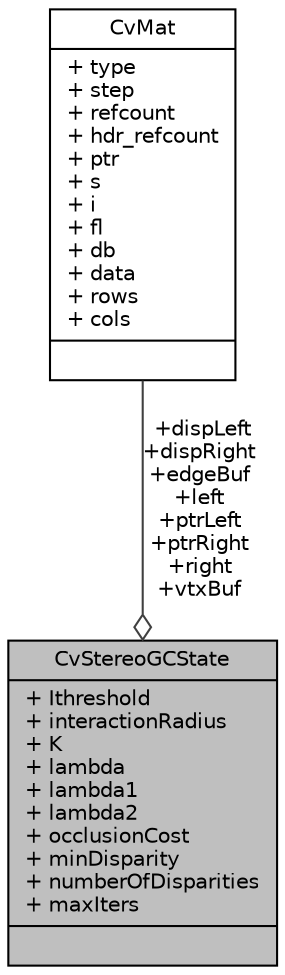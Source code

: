 digraph "CvStereoGCState"
{
 // LATEX_PDF_SIZE
  edge [fontname="Helvetica",fontsize="10",labelfontname="Helvetica",labelfontsize="10"];
  node [fontname="Helvetica",fontsize="10",shape=record];
  Node1 [label="{CvStereoGCState\n|+ Ithreshold\l+ interactionRadius\l+ K\l+ lambda\l+ lambda1\l+ lambda2\l+ occlusionCost\l+ minDisparity\l+ numberOfDisparities\l+ maxIters\l|}",height=0.2,width=0.4,color="black", fillcolor="grey75", style="filled", fontcolor="black",tooltip=" "];
  Node2 -> Node1 [color="grey25",fontsize="10",style="solid",label=" +dispLeft\n+dispRight\n+edgeBuf\n+left\n+ptrLeft\n+ptrRight\n+right\n+vtxBuf" ,arrowhead="odiamond",fontname="Helvetica"];
  Node2 [label="{CvMat\n|+ type\l+ step\l+ refcount\l+ hdr_refcount\l+ ptr\l+ s\l+ i\l+ fl\l+ db\l+ data\l+ rows\l+ cols\l|}",height=0.2,width=0.4,color="black", fillcolor="white", style="filled",URL="$struct_cv_mat.html",tooltip=" "];
}
